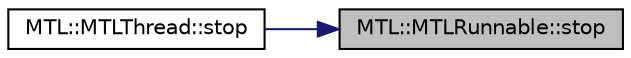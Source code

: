 digraph "MTL::MTLRunnable::stop"
{
 // LATEX_PDF_SIZE
  edge [fontname="Helvetica",fontsize="10",labelfontname="Helvetica",labelfontsize="10"];
  node [fontname="Helvetica",fontsize="10",shape=record];
  rankdir="RL";
  Node1 [label="MTL::MTLRunnable::stop",height=0.2,width=0.4,color="black", fillcolor="grey75", style="filled", fontcolor="black",tooltip="Stop the runnable."];
  Node1 -> Node2 [dir="back",color="midnightblue",fontsize="10",style="solid",fontname="Helvetica"];
  Node2 [label="MTL::MTLThread::stop",height=0.2,width=0.4,color="black", fillcolor="white", style="filled",URL="$dd/df5/classMTL_1_1MTLThread.html#afa599752218a8b9b0755dcf2a8b50f90",tooltip="Stop the thread."];
}
